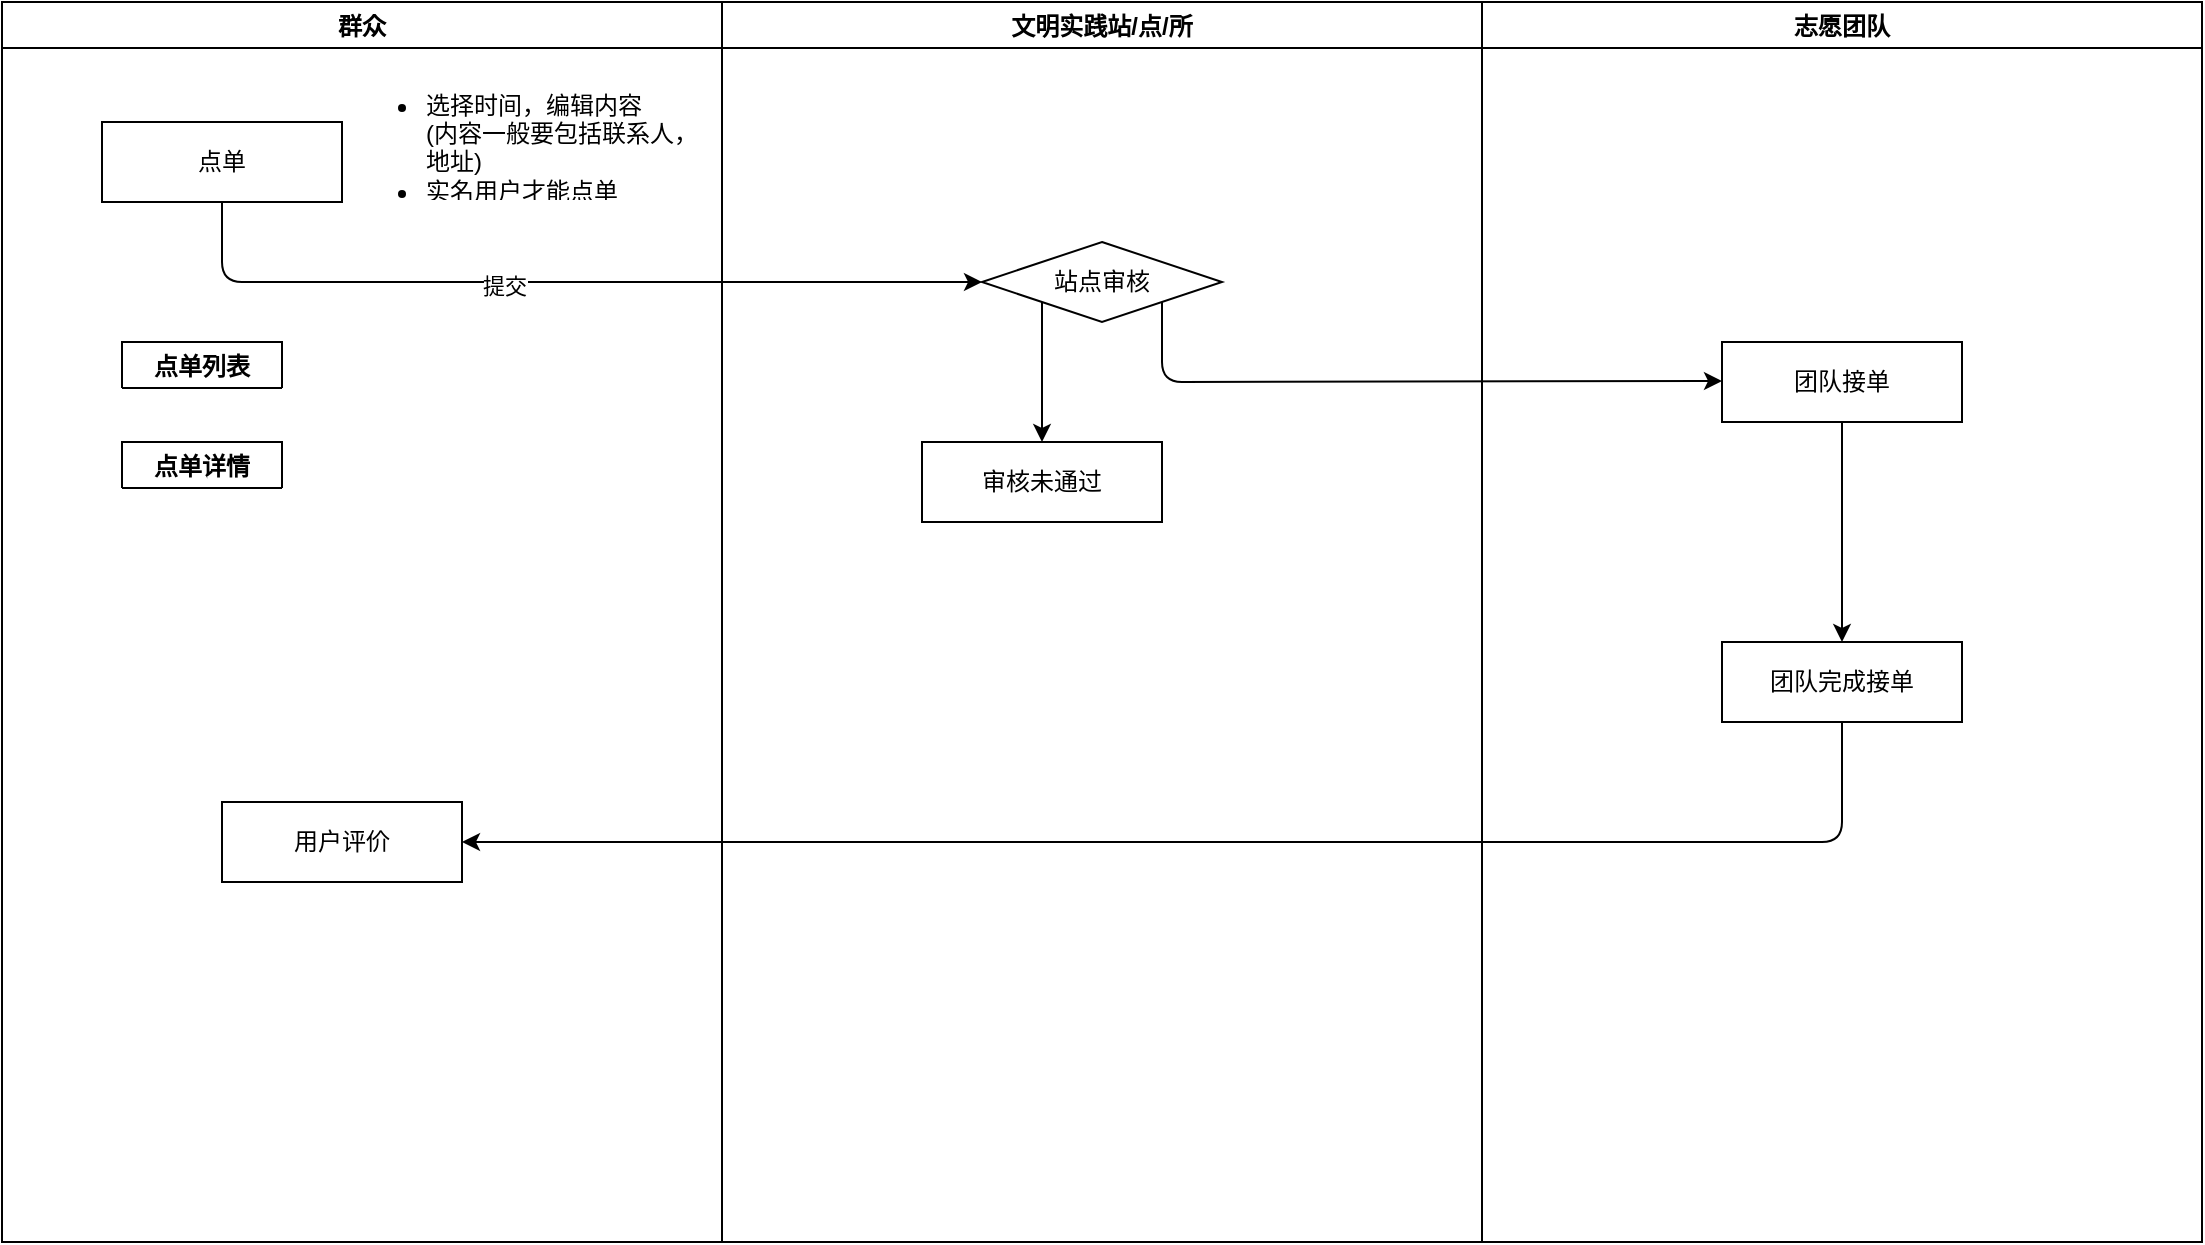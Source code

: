 <mxfile version="15.5.4" type="github">
  <diagram id="oPBc_4jDYfKRF5szmk1x" name="第 1 页">
    <mxGraphModel dx="1422" dy="761" grid="1" gridSize="10" guides="1" tooltips="1" connect="1" arrows="1" fold="1" page="1" pageScale="1" pageWidth="827" pageHeight="1169" math="0" shadow="0">
      <root>
        <mxCell id="0" />
        <mxCell id="1" parent="0" />
        <mxCell id="L1u2lZ3T-3ERHcfXlvra-1" value="群众" style="swimlane;" parent="1" vertex="1">
          <mxGeometry x="80" y="100" width="360" height="620" as="geometry">
            <mxRectangle x="80" y="100" width="60" height="23" as="alternateBounds" />
          </mxGeometry>
        </mxCell>
        <mxCell id="Mm4doNWPpXtPCiGbEJdF-1" value="&lt;font color=&quot;#000000&quot;&gt;点单&lt;/font&gt;" style="whiteSpace=wrap;html=1;fontColor=#FF8000;" vertex="1" parent="L1u2lZ3T-3ERHcfXlvra-1">
          <mxGeometry x="50" y="60" width="120" height="40" as="geometry" />
        </mxCell>
        <mxCell id="Mm4doNWPpXtPCiGbEJdF-7" value="&lt;ul&gt;&lt;li&gt;选择时间，编辑内容&lt;br&gt;(内容一般要包括联系人，地址)&lt;/li&gt;&lt;li&gt;实名用户才能点单&lt;/li&gt;&lt;/ul&gt;" style="text;strokeColor=none;fillColor=none;html=1;whiteSpace=wrap;verticalAlign=middle;overflow=hidden;fontColor=#000000;" vertex="1" parent="L1u2lZ3T-3ERHcfXlvra-1">
          <mxGeometry x="170" y="30" width="180" height="70" as="geometry" />
        </mxCell>
        <mxCell id="Mm4doNWPpXtPCiGbEJdF-19" value="&lt;font color=&quot;#000000&quot;&gt;用户评价&lt;/font&gt;" style="whiteSpace=wrap;html=1;fontColor=#FF8000;" vertex="1" parent="L1u2lZ3T-3ERHcfXlvra-1">
          <mxGeometry x="110" y="400" width="120" height="40" as="geometry" />
        </mxCell>
        <mxCell id="Mm4doNWPpXtPCiGbEJdF-33" value="点单列表" style="swimlane;fontColor=#000000;" vertex="1" collapsed="1" parent="L1u2lZ3T-3ERHcfXlvra-1">
          <mxGeometry x="60" y="170" width="80" height="23" as="geometry">
            <mxRectangle x="60" y="170" width="200" height="100" as="alternateBounds" />
          </mxGeometry>
        </mxCell>
        <mxCell id="Mm4doNWPpXtPCiGbEJdF-34" value="&lt;ul&gt;&lt;li&gt;支持搜索和筛选&lt;br&gt;&lt;/li&gt;&lt;li&gt;近30天的点单数是点单成功的数量&lt;/li&gt;&lt;/ul&gt;" style="text;strokeColor=none;fillColor=none;html=1;whiteSpace=wrap;verticalAlign=middle;overflow=hidden;fontColor=#000000;" vertex="1" parent="Mm4doNWPpXtPCiGbEJdF-33">
          <mxGeometry x="10" y="30" width="180" height="60" as="geometry" />
        </mxCell>
        <mxCell id="Mm4doNWPpXtPCiGbEJdF-36" value="点单详情" style="swimlane;fontColor=#000000;" vertex="1" collapsed="1" parent="L1u2lZ3T-3ERHcfXlvra-1">
          <mxGeometry x="60" y="220" width="80" height="23" as="geometry">
            <mxRectangle x="60" y="220" width="200" height="200" as="alternateBounds" />
          </mxGeometry>
        </mxCell>
        <mxCell id="Mm4doNWPpXtPCiGbEJdF-37" value="&lt;ul&gt;&lt;li&gt;点单详情分为服务详情和派单详情&lt;/li&gt;&lt;li&gt;派单详情可以查看点单的进度&lt;/li&gt;&lt;/ul&gt;" style="text;strokeColor=none;fillColor=none;html=1;whiteSpace=wrap;verticalAlign=middle;overflow=hidden;fontColor=#000000;" vertex="1" parent="Mm4doNWPpXtPCiGbEJdF-36">
          <mxGeometry y="30" width="180" height="70" as="geometry" />
        </mxCell>
        <mxCell id="L1u2lZ3T-3ERHcfXlvra-2" value="志愿团队" style="swimlane;" parent="1" vertex="1">
          <mxGeometry x="820" y="100" width="360" height="620" as="geometry">
            <mxRectangle x="820" y="100" width="80" height="23" as="alternateBounds" />
          </mxGeometry>
        </mxCell>
        <mxCell id="Mm4doNWPpXtPCiGbEJdF-18" value="" style="edgeStyle=orthogonalEdgeStyle;orthogonalLoop=1;jettySize=auto;html=1;fontColor=#000000;" edge="1" parent="L1u2lZ3T-3ERHcfXlvra-2" source="Mm4doNWPpXtPCiGbEJdF-9" target="Mm4doNWPpXtPCiGbEJdF-17">
          <mxGeometry relative="1" as="geometry" />
        </mxCell>
        <mxCell id="Mm4doNWPpXtPCiGbEJdF-9" value="&lt;font color=&quot;#000000&quot;&gt;团队接单&lt;/font&gt;" style="whiteSpace=wrap;html=1;fontColor=#FF8000;" vertex="1" parent="L1u2lZ3T-3ERHcfXlvra-2">
          <mxGeometry x="120" y="170" width="120" height="40" as="geometry" />
        </mxCell>
        <mxCell id="Mm4doNWPpXtPCiGbEJdF-17" value="&lt;font color=&quot;#000000&quot;&gt;团队完成接单&lt;/font&gt;" style="whiteSpace=wrap;html=1;fontColor=#FF8000;" vertex="1" parent="L1u2lZ3T-3ERHcfXlvra-2">
          <mxGeometry x="120" y="320" width="120" height="40" as="geometry" />
        </mxCell>
        <mxCell id="L1u2lZ3T-3ERHcfXlvra-3" value="文明实践站/点/所" style="swimlane;" parent="1" vertex="1">
          <mxGeometry x="440" y="100" width="380" height="620" as="geometry">
            <mxRectangle x="440" y="100" width="120" height="23" as="alternateBounds" />
          </mxGeometry>
        </mxCell>
        <mxCell id="Mm4doNWPpXtPCiGbEJdF-8" value="" style="endArrow=classic;html=1;fontColor=#000000;exitX=1;exitY=1;exitDx=0;exitDy=0;" edge="1" parent="L1u2lZ3T-3ERHcfXlvra-3" source="Mm4doNWPpXtPCiGbEJdF-10">
          <mxGeometry width="50" height="50" relative="1" as="geometry">
            <mxPoint x="190" y="160" as="sourcePoint" />
            <mxPoint x="500" y="189.5" as="targetPoint" />
            <Array as="points">
              <mxPoint x="220" y="190" />
            </Array>
          </mxGeometry>
        </mxCell>
        <mxCell id="Mm4doNWPpXtPCiGbEJdF-10" value="站点审核" style="rhombus;whiteSpace=wrap;html=1;fontColor=#000000;" vertex="1" parent="L1u2lZ3T-3ERHcfXlvra-3">
          <mxGeometry x="130" y="120" width="120" height="40" as="geometry" />
        </mxCell>
        <mxCell id="Mm4doNWPpXtPCiGbEJdF-16" value="审核未通过" style="whiteSpace=wrap;html=1;fontColor=#000000;" vertex="1" parent="L1u2lZ3T-3ERHcfXlvra-3">
          <mxGeometry x="100" y="220" width="120" height="40" as="geometry" />
        </mxCell>
        <mxCell id="Mm4doNWPpXtPCiGbEJdF-4" value="" style="endArrow=classic;html=1;fontColor=#000000;exitX=0.5;exitY=1;exitDx=0;exitDy=0;entryX=0;entryY=0.5;entryDx=0;entryDy=0;" edge="1" parent="1" source="Mm4doNWPpXtPCiGbEJdF-1">
          <mxGeometry width="50" height="50" relative="1" as="geometry">
            <mxPoint x="700" y="420" as="sourcePoint" />
            <mxPoint x="570" y="240" as="targetPoint" />
            <Array as="points">
              <mxPoint x="190" y="240" />
            </Array>
          </mxGeometry>
        </mxCell>
        <mxCell id="Mm4doNWPpXtPCiGbEJdF-5" value="提交" style="edgeLabel;html=1;align=center;verticalAlign=middle;resizable=0;points=[];fontColor=#000000;" vertex="1" connectable="0" parent="Mm4doNWPpXtPCiGbEJdF-4">
          <mxGeometry x="-0.139" y="-2" relative="1" as="geometry">
            <mxPoint as="offset" />
          </mxGeometry>
        </mxCell>
        <mxCell id="Mm4doNWPpXtPCiGbEJdF-12" value="" style="endArrow=classic;html=1;fontColor=#000000;exitX=0;exitY=1;exitDx=0;exitDy=0;" edge="1" parent="1" source="Mm4doNWPpXtPCiGbEJdF-10">
          <mxGeometry width="50" height="50" relative="1" as="geometry">
            <mxPoint x="700" y="380" as="sourcePoint" />
            <mxPoint x="600" y="320" as="targetPoint" />
          </mxGeometry>
        </mxCell>
        <mxCell id="Mm4doNWPpXtPCiGbEJdF-20" value="" style="endArrow=classic;html=1;fontColor=#000000;exitX=0.5;exitY=1;exitDx=0;exitDy=0;entryX=1;entryY=0.5;entryDx=0;entryDy=0;" edge="1" parent="1" source="Mm4doNWPpXtPCiGbEJdF-17" target="Mm4doNWPpXtPCiGbEJdF-19">
          <mxGeometry width="50" height="50" relative="1" as="geometry">
            <mxPoint x="700" y="380" as="sourcePoint" />
            <mxPoint x="750" y="330" as="targetPoint" />
            <Array as="points">
              <mxPoint x="1000" y="520" />
            </Array>
          </mxGeometry>
        </mxCell>
      </root>
    </mxGraphModel>
  </diagram>
</mxfile>
